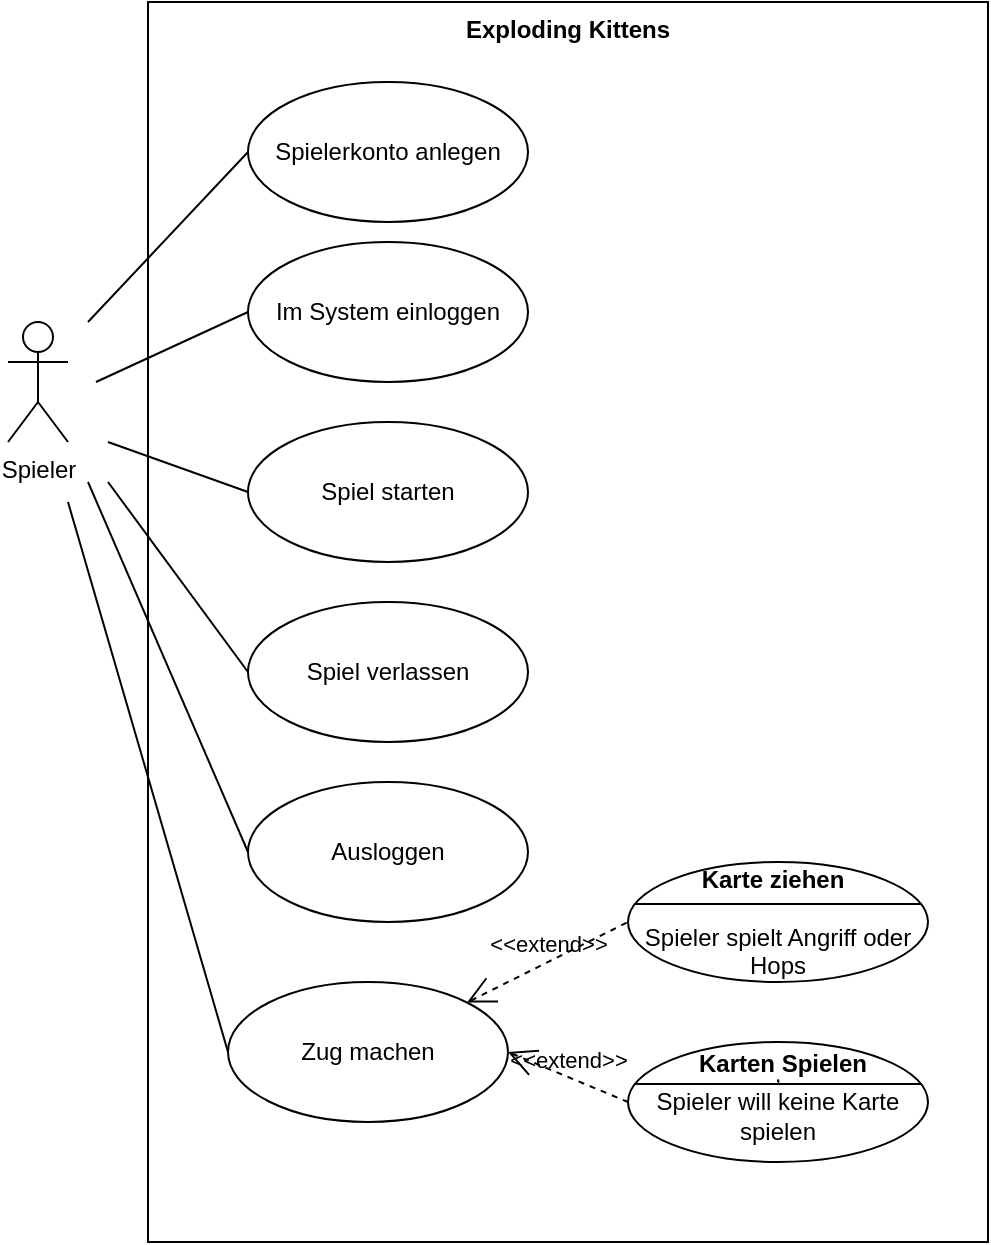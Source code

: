 <mxfile version="15.7.3" type="github" pages="2">
  <diagram id="6F1woQdianH5xqDm68fj" name="Use Case Allgemein">
    <mxGraphModel dx="1022" dy="468" grid="1" gridSize="10" guides="1" tooltips="1" connect="1" arrows="1" fold="1" page="1" pageScale="1" pageWidth="827" pageHeight="1169" math="0" shadow="0">
      <root>
        <mxCell id="LaAg7UQYB_QFaEPeOb5D-0" />
        <mxCell id="LaAg7UQYB_QFaEPeOb5D-1" parent="LaAg7UQYB_QFaEPeOb5D-0" />
        <mxCell id="LaAg7UQYB_QFaEPeOb5D-2" value="Spieler" style="shape=umlActor;html=1;verticalLabelPosition=bottom;verticalAlign=top;align=center;" parent="LaAg7UQYB_QFaEPeOb5D-1" vertex="1">
          <mxGeometry x="210" y="200" width="30" height="60" as="geometry" />
        </mxCell>
        <mxCell id="LaAg7UQYB_QFaEPeOb5D-3" value="Exploding Kittens" style="shape=rect;html=1;verticalAlign=top;fontStyle=1;whiteSpace=wrap;align=center;" parent="LaAg7UQYB_QFaEPeOb5D-1" vertex="1">
          <mxGeometry x="280" y="40" width="420" height="620" as="geometry" />
        </mxCell>
        <mxCell id="LaAg7UQYB_QFaEPeOb5D-4" value="Spielerkonto anlegen" style="ellipse;whiteSpace=wrap;html=1;" parent="LaAg7UQYB_QFaEPeOb5D-1" vertex="1">
          <mxGeometry x="330" y="80" width="140" height="70" as="geometry" />
        </mxCell>
        <mxCell id="LaAg7UQYB_QFaEPeOb5D-5" value="Im System einloggen" style="ellipse;whiteSpace=wrap;html=1;" parent="LaAg7UQYB_QFaEPeOb5D-1" vertex="1">
          <mxGeometry x="330" y="160" width="140" height="70" as="geometry" />
        </mxCell>
        <mxCell id="LaAg7UQYB_QFaEPeOb5D-7" value="Spiel starten" style="ellipse;whiteSpace=wrap;html=1;" parent="LaAg7UQYB_QFaEPeOb5D-1" vertex="1">
          <mxGeometry x="330" y="250" width="140" height="70" as="geometry" />
        </mxCell>
        <mxCell id="LaAg7UQYB_QFaEPeOb5D-8" value="Zug machen" style="ellipse;whiteSpace=wrap;html=1;" parent="LaAg7UQYB_QFaEPeOb5D-1" vertex="1">
          <mxGeometry x="320" y="530" width="140" height="70" as="geometry" />
        </mxCell>
        <mxCell id="LaAg7UQYB_QFaEPeOb5D-9" value="" style="edgeStyle=none;html=1;endArrow=none;verticalAlign=bottom;rounded=0;entryX=0;entryY=0.5;entryDx=0;entryDy=0;" parent="LaAg7UQYB_QFaEPeOb5D-1" target="LaAg7UQYB_QFaEPeOb5D-4" edge="1">
          <mxGeometry width="160" relative="1" as="geometry">
            <mxPoint x="250" y="200" as="sourcePoint" />
            <mxPoint x="380" y="230" as="targetPoint" />
          </mxGeometry>
        </mxCell>
        <mxCell id="LaAg7UQYB_QFaEPeOb5D-10" value="" style="edgeStyle=none;html=1;endArrow=none;verticalAlign=bottom;rounded=0;entryX=0;entryY=0.5;entryDx=0;entryDy=0;" parent="LaAg7UQYB_QFaEPeOb5D-1" target="LaAg7UQYB_QFaEPeOb5D-5" edge="1">
          <mxGeometry width="160" relative="1" as="geometry">
            <mxPoint x="254" y="230" as="sourcePoint" />
            <mxPoint x="414" y="230" as="targetPoint" />
          </mxGeometry>
        </mxCell>
        <mxCell id="LaAg7UQYB_QFaEPeOb5D-11" value="" style="edgeStyle=none;html=1;endArrow=none;verticalAlign=bottom;rounded=0;entryX=0;entryY=0.5;entryDx=0;entryDy=0;" parent="LaAg7UQYB_QFaEPeOb5D-1" target="LaAg7UQYB_QFaEPeOb5D-7" edge="1">
          <mxGeometry width="160" relative="1" as="geometry">
            <mxPoint x="260" y="260" as="sourcePoint" />
            <mxPoint x="390" y="295" as="targetPoint" />
          </mxGeometry>
        </mxCell>
        <mxCell id="LaAg7UQYB_QFaEPeOb5D-12" value="" style="edgeStyle=none;html=1;endArrow=none;verticalAlign=bottom;rounded=0;entryX=0;entryY=0.5;entryDx=0;entryDy=0;" parent="LaAg7UQYB_QFaEPeOb5D-1" target="LaAg7UQYB_QFaEPeOb5D-8" edge="1">
          <mxGeometry width="160" relative="1" as="geometry">
            <mxPoint x="240" y="290" as="sourcePoint" />
            <mxPoint x="370" y="460" as="targetPoint" />
          </mxGeometry>
        </mxCell>
        <mxCell id="LaAg7UQYB_QFaEPeOb5D-13" value="&lt;br&gt;&lt;br&gt;Spieler spielt Angriff oder Hops" style="html=1;shape=mxgraph.sysml.useCaseExtPt;whiteSpace=wrap;align=center;" parent="LaAg7UQYB_QFaEPeOb5D-1" vertex="1">
          <mxGeometry x="520" y="470" width="150" height="60" as="geometry" />
        </mxCell>
        <mxCell id="LaAg7UQYB_QFaEPeOb5D-14" value="Karte ziehen" style="resizable=0;html=1;verticalAlign=middle;align=center;labelBackgroundColor=none;fontStyle=1;" parent="LaAg7UQYB_QFaEPeOb5D-13" connectable="0" vertex="1">
          <mxGeometry x="75" y="12.75" as="geometry">
            <mxPoint x="-3" y="-4" as="offset" />
          </mxGeometry>
        </mxCell>
        <mxCell id="zrvLJ-EqaouV1MmhGX9n-1" value="&amp;lt;&amp;lt;extend&amp;gt;&amp;gt;" style="edgeStyle=none;html=1;startArrow=open;endArrow=none;startSize=12;verticalAlign=bottom;dashed=1;labelBackgroundColor=none;rounded=0;entryX=0;entryY=0.5;entryDx=0;entryDy=0;entryPerimeter=0;exitX=1;exitY=0;exitDx=0;exitDy=0;" parent="LaAg7UQYB_QFaEPeOb5D-1" source="LaAg7UQYB_QFaEPeOb5D-8" target="LaAg7UQYB_QFaEPeOb5D-13" edge="1">
          <mxGeometry width="160" relative="1" as="geometry">
            <mxPoint x="460" y="440" as="sourcePoint" />
            <mxPoint x="620" y="440" as="targetPoint" />
          </mxGeometry>
        </mxCell>
        <mxCell id="LaAg7UQYB_QFaEPeOb5D-15" value=",&lt;br&gt;Spieler will keine Karte spielen" style="html=1;shape=mxgraph.sysml.useCaseExtPt;whiteSpace=wrap;align=center;" parent="LaAg7UQYB_QFaEPeOb5D-1" vertex="1">
          <mxGeometry x="520" y="560" width="150" height="60" as="geometry" />
        </mxCell>
        <mxCell id="LaAg7UQYB_QFaEPeOb5D-16" value="Karten Spielen" style="resizable=0;html=1;verticalAlign=middle;align=center;labelBackgroundColor=none;fontStyle=1;" parent="LaAg7UQYB_QFaEPeOb5D-15" connectable="0" vertex="1">
          <mxGeometry x="75" y="12.75" as="geometry">
            <mxPoint x="2" y="-2" as="offset" />
          </mxGeometry>
        </mxCell>
        <mxCell id="BDkslX-1xsg9H2H8B6L9-0" value="&amp;lt;&amp;lt;extend&amp;gt;&amp;gt;" style="edgeStyle=none;html=1;startArrow=open;endArrow=none;startSize=12;verticalAlign=bottom;dashed=1;labelBackgroundColor=none;rounded=0;entryX=0;entryY=0.5;entryDx=0;entryDy=0;entryPerimeter=0;exitX=1;exitY=0.5;exitDx=0;exitDy=0;" parent="LaAg7UQYB_QFaEPeOb5D-1" source="LaAg7UQYB_QFaEPeOb5D-8" target="LaAg7UQYB_QFaEPeOb5D-15" edge="1">
          <mxGeometry width="160" relative="1" as="geometry">
            <mxPoint x="510" y="270" as="sourcePoint" />
            <mxPoint x="670" y="270" as="targetPoint" />
          </mxGeometry>
        </mxCell>
        <mxCell id="1oUg0poN9w0JFjkqTVPO-0" value="Spiel verlassen" style="ellipse;whiteSpace=wrap;html=1;" vertex="1" parent="LaAg7UQYB_QFaEPeOb5D-1">
          <mxGeometry x="330" y="340" width="140" height="70" as="geometry" />
        </mxCell>
        <mxCell id="1oUg0poN9w0JFjkqTVPO-1" value="Ausloggen" style="ellipse;whiteSpace=wrap;html=1;" vertex="1" parent="LaAg7UQYB_QFaEPeOb5D-1">
          <mxGeometry x="330" y="430" width="140" height="70" as="geometry" />
        </mxCell>
        <mxCell id="1oUg0poN9w0JFjkqTVPO-2" value="" style="edgeStyle=none;html=1;endArrow=none;verticalAlign=bottom;rounded=0;exitX=0;exitY=0.5;exitDx=0;exitDy=0;" edge="1" parent="LaAg7UQYB_QFaEPeOb5D-1" source="1oUg0poN9w0JFjkqTVPO-1">
          <mxGeometry width="160" relative="1" as="geometry">
            <mxPoint x="520" y="390" as="sourcePoint" />
            <mxPoint x="250" y="280" as="targetPoint" />
          </mxGeometry>
        </mxCell>
        <mxCell id="1oUg0poN9w0JFjkqTVPO-3" value="" style="edgeStyle=none;html=1;endArrow=none;verticalAlign=bottom;rounded=0;exitX=0;exitY=0.5;exitDx=0;exitDy=0;" edge="1" parent="LaAg7UQYB_QFaEPeOb5D-1" source="1oUg0poN9w0JFjkqTVPO-0">
          <mxGeometry width="160" relative="1" as="geometry">
            <mxPoint x="520" y="390" as="sourcePoint" />
            <mxPoint x="260" y="280" as="targetPoint" />
          </mxGeometry>
        </mxCell>
      </root>
    </mxGraphModel>
  </diagram>
  <diagram id="RYIv15WG0DeL-ki6rHGi" name="Use Case Karteneffekte">
    <mxGraphModel dx="852" dy="390" grid="1" gridSize="10" guides="1" tooltips="1" connect="1" arrows="1" fold="1" page="1" pageScale="1" pageWidth="827" pageHeight="1169" math="0" shadow="0">
      <root>
        <mxCell id="Notwp4Q2PA6i_bN2rNuf-0" />
        <mxCell id="Notwp4Q2PA6i_bN2rNuf-1" parent="Notwp4Q2PA6i_bN2rNuf-0" />
        <mxCell id="gsuQyHT1XGzZIKAlHM_6-21" value="Exploding Kittens" style="shape=rect;html=1;verticalAlign=top;fontStyle=1;whiteSpace=wrap;align=center;" parent="Notwp4Q2PA6i_bN2rNuf-1" vertex="1">
          <mxGeometry x="160" y="70" width="550" height="730" as="geometry" />
        </mxCell>
        <mxCell id="Notwp4Q2PA6i_bN2rNuf-2" value="Spieler am Zug" style="shape=umlActor;html=1;verticalLabelPosition=bottom;verticalAlign=top;align=center;" parent="Notwp4Q2PA6i_bN2rNuf-1" vertex="1">
          <mxGeometry x="80" y="400" width="30" height="60" as="geometry" />
        </mxCell>
        <mxCell id="Notwp4Q2PA6i_bN2rNuf-10" value="Angriff spielen" style="ellipse;whiteSpace=wrap;html=1;" parent="Notwp4Q2PA6i_bN2rNuf-1" vertex="1">
          <mxGeometry x="238.5" y="440" width="130" height="50" as="geometry" />
        </mxCell>
        <mxCell id="Notwp4Q2PA6i_bN2rNuf-11" value="Hops spielen" style="ellipse;whiteSpace=wrap;html=1;" parent="Notwp4Q2PA6i_bN2rNuf-1" vertex="1">
          <mxGeometry x="325" y="520" width="130" height="50" as="geometry" />
        </mxCell>
        <mxCell id="Notwp4Q2PA6i_bN2rNuf-12" value="Wunsch spielen" style="ellipse;whiteSpace=wrap;html=1;" parent="Notwp4Q2PA6i_bN2rNuf-1" vertex="1">
          <mxGeometry x="185" y="220" width="140" height="60" as="geometry" />
        </mxCell>
        <mxCell id="Notwp4Q2PA6i_bN2rNuf-13" value="Mischen spielen" style="ellipse;whiteSpace=wrap;html=1;" parent="Notwp4Q2PA6i_bN2rNuf-1" vertex="1">
          <mxGeometry x="238.5" y="590" width="130" height="50" as="geometry" />
        </mxCell>
        <mxCell id="Notwp4Q2PA6i_bN2rNuf-14" value="Blick in die Zukunft spielen" style="ellipse;whiteSpace=wrap;html=1;" parent="Notwp4Q2PA6i_bN2rNuf-1" vertex="1">
          <mxGeometry x="238.5" y="660" width="130" height="50" as="geometry" />
        </mxCell>
        <mxCell id="Notwp4Q2PA6i_bN2rNuf-15" value="Katzenpärchen spielen" style="ellipse;whiteSpace=wrap;html=1;" parent="Notwp4Q2PA6i_bN2rNuf-1" vertex="1">
          <mxGeometry x="238.5" y="730" width="130" height="50" as="geometry" />
        </mxCell>
        <mxCell id="Notwp4Q2PA6i_bN2rNuf-17" value="Mitspieler" style="shape=umlActor;html=1;verticalLabelPosition=bottom;verticalAlign=top;align=center;" parent="Notwp4Q2PA6i_bN2rNuf-1" vertex="1">
          <mxGeometry x="80" y="210" width="30" height="60" as="geometry" />
        </mxCell>
        <mxCell id="Notwp4Q2PA6i_bN2rNuf-9" value="NÖ! spielen" style="ellipse;whiteSpace=wrap;html=1;" parent="Notwp4Q2PA6i_bN2rNuf-1" vertex="1">
          <mxGeometry x="190" y="100" width="130" height="50" as="geometry" />
        </mxCell>
        <mxCell id="Notwp4Q2PA6i_bN2rNuf-25" value="" style="edgeStyle=none;html=1;endArrow=none;verticalAlign=bottom;rounded=0;entryX=0;entryY=0.5;entryDx=0;entryDy=0;" parent="Notwp4Q2PA6i_bN2rNuf-1" target="Notwp4Q2PA6i_bN2rNuf-9" edge="1">
          <mxGeometry width="160" relative="1" as="geometry">
            <mxPoint x="120" y="210" as="sourcePoint" />
            <mxPoint x="230" y="230" as="targetPoint" />
          </mxGeometry>
        </mxCell>
        <mxCell id="HHM2Nzrg_tB8TiEfupUY-0" value="" style="edgeStyle=none;html=1;endArrow=block;endFill=0;endSize=12;verticalAlign=bottom;rounded=0;exitX=0.5;exitY=0;exitDx=0;exitDy=0;exitPerimeter=0;" parent="Notwp4Q2PA6i_bN2rNuf-1" source="Notwp4Q2PA6i_bN2rNuf-2" edge="1">
          <mxGeometry width="160" relative="1" as="geometry">
            <mxPoint x="280" y="380" as="sourcePoint" />
            <mxPoint x="95" y="290" as="targetPoint" />
          </mxGeometry>
        </mxCell>
        <mxCell id="HHM2Nzrg_tB8TiEfupUY-1" value="" style="edgeStyle=none;html=1;endArrow=none;verticalAlign=bottom;rounded=0;entryX=0;entryY=0.5;entryDx=0;entryDy=0;" parent="Notwp4Q2PA6i_bN2rNuf-1" target="Notwp4Q2PA6i_bN2rNuf-13" edge="1">
          <mxGeometry width="160" relative="1" as="geometry">
            <mxPoint x="120" y="460" as="sourcePoint" />
            <mxPoint x="280" y="460" as="targetPoint" />
          </mxGeometry>
        </mxCell>
        <mxCell id="HHM2Nzrg_tB8TiEfupUY-2" value="" style="edgeStyle=none;html=1;endArrow=none;verticalAlign=bottom;rounded=0;entryX=0;entryY=0.5;entryDx=0;entryDy=0;" parent="Notwp4Q2PA6i_bN2rNuf-1" target="Notwp4Q2PA6i_bN2rNuf-12" edge="1">
          <mxGeometry width="160" relative="1" as="geometry">
            <mxPoint x="120" y="390" as="sourcePoint" />
            <mxPoint x="280" y="440" as="targetPoint" />
          </mxGeometry>
        </mxCell>
        <mxCell id="HHM2Nzrg_tB8TiEfupUY-3" value="" style="edgeStyle=none;html=1;endArrow=none;verticalAlign=bottom;rounded=0;entryX=0;entryY=0.5;entryDx=0;entryDy=0;" parent="Notwp4Q2PA6i_bN2rNuf-1" target="Notwp4Q2PA6i_bN2rNuf-11" edge="1">
          <mxGeometry width="160" relative="1" as="geometry">
            <mxPoint x="120" y="440" as="sourcePoint" />
            <mxPoint x="280" y="420" as="targetPoint" />
          </mxGeometry>
        </mxCell>
        <mxCell id="HHM2Nzrg_tB8TiEfupUY-4" value="" style="edgeStyle=none;html=1;endArrow=none;verticalAlign=bottom;rounded=0;entryX=0;entryY=0.5;entryDx=0;entryDy=0;" parent="Notwp4Q2PA6i_bN2rNuf-1" target="Notwp4Q2PA6i_bN2rNuf-10" edge="1">
          <mxGeometry width="160" relative="1" as="geometry">
            <mxPoint x="120" y="430" as="sourcePoint" />
            <mxPoint x="300" y="429.5" as="targetPoint" />
          </mxGeometry>
        </mxCell>
        <mxCell id="HHM2Nzrg_tB8TiEfupUY-5" value="" style="edgeStyle=none;html=1;endArrow=none;verticalAlign=bottom;rounded=0;entryX=0;entryY=0.5;entryDx=0;entryDy=0;startArrow=none;" parent="Notwp4Q2PA6i_bN2rNuf-1" target="Notwp4Q2PA6i_bN2rNuf-15" edge="1">
          <mxGeometry width="160" relative="1" as="geometry">
            <mxPoint x="100" y="500" as="sourcePoint" />
            <mxPoint x="190" y="540" as="targetPoint" />
          </mxGeometry>
        </mxCell>
        <mxCell id="HHM2Nzrg_tB8TiEfupUY-6" value="" style="edgeStyle=none;html=1;endArrow=none;verticalAlign=bottom;rounded=0;entryX=0;entryY=0.5;entryDx=0;entryDy=0;" parent="Notwp4Q2PA6i_bN2rNuf-1" target="Notwp4Q2PA6i_bN2rNuf-14" edge="1">
          <mxGeometry width="160" relative="1" as="geometry">
            <mxPoint x="120" y="490" as="sourcePoint" />
            <mxPoint x="240" y="520" as="targetPoint" />
          </mxGeometry>
        </mxCell>
        <mxCell id="WBfomwX1NmuAMCi2ByhZ-4" value="&lt;br&gt;Exploding Kitten zurück in den Kartenstapel legen" style="html=1;shape=mxgraph.sysml.useCaseExtPt;whiteSpace=wrap;align=center;" parent="Notwp4Q2PA6i_bN2rNuf-1" vertex="1">
          <mxGeometry x="484.12" y="190" width="149" height="90" as="geometry" />
        </mxCell>
        <mxCell id="WBfomwX1NmuAMCi2ByhZ-5" value="&lt;br&gt;Entschärfen spielen" style="resizable=0;html=1;verticalAlign=middle;align=center;labelBackgroundColor=none;fontStyle=1;" parent="WBfomwX1NmuAMCi2ByhZ-4" connectable="0" vertex="1">
          <mxGeometry x="74.5" y="19.125" as="geometry">
            <mxPoint x="-3" y="-4" as="offset" />
          </mxGeometry>
        </mxCell>
        <mxCell id="WBfomwX1NmuAMCi2ByhZ-8" value="Spieler explodiert und scheidet aus" style="ellipse;whiteSpace=wrap;html=1;" parent="Notwp4Q2PA6i_bN2rNuf-1" vertex="1">
          <mxGeometry x="520" y="340" width="140" height="50" as="geometry" />
        </mxCell>
        <mxCell id="WBfomwX1NmuAMCi2ByhZ-9" value="&#xa;Condition: {Entschärfen auf der Hand == True}&#xa;" style="shape=note;size=11;spacingLeft=5;align=left;whiteSpace=wrap;" parent="Notwp4Q2PA6i_bN2rNuf-1" vertex="1">
          <mxGeometry x="474.25" y="295" width="220" height="30" as="geometry" />
        </mxCell>
        <mxCell id="WBfomwX1NmuAMCi2ByhZ-10" value="&amp;lt;&amp;lt;extend&amp;gt;&amp;gt;" style="align=right;html=1;verticalAlign=bottom;rounded=0;labelBackgroundColor=none;endArrow=open;endSize=12;dashed=1;exitX=0;exitY=0.625;exitDx=0;exitDy=0;exitPerimeter=0;entryX=1;entryY=0;entryDx=0;entryDy=0;" parent="Notwp4Q2PA6i_bN2rNuf-1" source="WBfomwX1NmuAMCi2ByhZ-4" target="Notwp4Q2PA6i_bN2rNuf-6" edge="1">
          <mxGeometry x="-0.437" relative="1" as="geometry">
            <mxPoint x="630" y="261" as="targetPoint" />
            <mxPoint x="470" y="309" as="sourcePoint" />
            <mxPoint as="offset" />
          </mxGeometry>
        </mxCell>
        <mxCell id="WBfomwX1NmuAMCi2ByhZ-14" value="&#xa;Condition: {Entschärfen auf der Hand == False}&#xa;" style="shape=note;size=15;spacingLeft=5;align=left;whiteSpace=wrap;" parent="Notwp4Q2PA6i_bN2rNuf-1" vertex="1">
          <mxGeometry x="475.25" y="400" width="219" height="30" as="geometry" />
        </mxCell>
        <mxCell id="WBfomwX1NmuAMCi2ByhZ-15" value="&amp;lt;&amp;lt;extend&amp;gt;&amp;gt;" style="align=right;html=1;verticalAlign=bottom;rounded=0;labelBackgroundColor=none;endArrow=open;endSize=12;dashed=1;entryX=1;entryY=1;entryDx=0;entryDy=0;exitX=0;exitY=0.5;exitDx=0;exitDy=0;" parent="Notwp4Q2PA6i_bN2rNuf-1" source="WBfomwX1NmuAMCi2ByhZ-8" target="Notwp4Q2PA6i_bN2rNuf-6" edge="1">
          <mxGeometry x="-0.394" y="7" relative="1" as="geometry">
            <mxPoint x="360" y="399" as="targetPoint" />
            <mxPoint x="520" y="399" as="sourcePoint" />
            <mxPoint as="offset" />
          </mxGeometry>
        </mxCell>
        <mxCell id="WBfomwX1NmuAMCi2ByhZ-16" value="" style="edgeStyle=none;html=1;endArrow=none;rounded=0;labelBackgroundColor=none;dashed=1;exitX=0;exitY=0;exitDx=0;exitDy=0;exitPerimeter=0;" parent="Notwp4Q2PA6i_bN2rNuf-1" source="WBfomwX1NmuAMCi2ByhZ-14" edge="1">
          <mxGeometry relative="1" as="geometry">
            <mxPoint x="500" y="360" as="targetPoint" />
            <mxPoint x="496" y="370" as="sourcePoint" />
            <Array as="points">
              <mxPoint x="500" y="360" />
            </Array>
          </mxGeometry>
        </mxCell>
        <mxCell id="WBfomwX1NmuAMCi2ByhZ-17" value="&amp;nbsp;Gespielte Karte&lt;br&gt;neutralisieren" style="ellipse;whiteSpace=wrap;html=1;" parent="Notwp4Q2PA6i_bN2rNuf-1" vertex="1">
          <mxGeometry x="456.75" y="100" width="153.25" height="45" as="geometry" />
        </mxCell>
        <mxCell id="WBfomwX1NmuAMCi2ByhZ-18" value="&amp;lt;&amp;lt;include&amp;gt;&amp;gt;" style="edgeStyle=none;html=1;endArrow=open;verticalAlign=bottom;dashed=1;labelBackgroundColor=none;rounded=0;exitX=1;exitY=0.5;exitDx=0;exitDy=0;entryX=0;entryY=0.5;entryDx=0;entryDy=0;" parent="Notwp4Q2PA6i_bN2rNuf-1" source="Notwp4Q2PA6i_bN2rNuf-9" target="WBfomwX1NmuAMCi2ByhZ-17" edge="1">
          <mxGeometry width="160" relative="1" as="geometry">
            <mxPoint x="290" y="360" as="sourcePoint" />
            <mxPoint x="450" y="360" as="targetPoint" />
          </mxGeometry>
        </mxCell>
        <mxCell id="WBfomwX1NmuAMCi2ByhZ-21" value="&amp;lt;&amp;lt;include&amp;gt;&amp;gt;" style="edgeStyle=none;html=1;endArrow=open;verticalAlign=bottom;dashed=1;labelBackgroundColor=none;rounded=0;exitX=1;exitY=0.5;exitDx=0;exitDy=0;" parent="Notwp4Q2PA6i_bN2rNuf-1" source="Notwp4Q2PA6i_bN2rNuf-11" target="gsuQyHT1XGzZIKAlHM_6-12" edge="1">
          <mxGeometry width="160" relative="1" as="geometry">
            <mxPoint x="290" y="450" as="sourcePoint" />
            <mxPoint x="494.07" y="528.66" as="targetPoint" />
          </mxGeometry>
        </mxCell>
        <mxCell id="WBfomwX1NmuAMCi2ByhZ-23" value="Karte dem Spieler geben&amp;nbsp;" style="ellipse;whiteSpace=wrap;html=1;" parent="Notwp4Q2PA6i_bN2rNuf-1" vertex="1">
          <mxGeometry x="324.38" y="160" width="132.25" height="50" as="geometry" />
        </mxCell>
        <mxCell id="WBfomwX1NmuAMCi2ByhZ-24" value="Kartenstapel mischen" style="ellipse;whiteSpace=wrap;html=1;" parent="Notwp4Q2PA6i_bN2rNuf-1" vertex="1">
          <mxGeometry x="486.68" y="590" width="143.88" height="56.25" as="geometry" />
        </mxCell>
        <mxCell id="WBfomwX1NmuAMCi2ByhZ-25" value="&amp;lt;&amp;lt;include&amp;gt;&amp;gt;" style="edgeStyle=none;html=1;endArrow=open;verticalAlign=bottom;dashed=1;labelBackgroundColor=none;rounded=0;exitX=1;exitY=0.5;exitDx=0;exitDy=0;entryX=0;entryY=0.5;entryDx=0;entryDy=0;" parent="Notwp4Q2PA6i_bN2rNuf-1" source="Notwp4Q2PA6i_bN2rNuf-13" target="WBfomwX1NmuAMCi2ByhZ-24" edge="1">
          <mxGeometry width="160" relative="1" as="geometry">
            <mxPoint x="290" y="650" as="sourcePoint" />
            <mxPoint x="450" y="650" as="targetPoint" />
          </mxGeometry>
        </mxCell>
        <mxCell id="WBfomwX1NmuAMCi2ByhZ-26" value="Oberen 3 Karten des Kartenstapels anschauen&amp;nbsp;" style="ellipse;whiteSpace=wrap;html=1;" parent="Notwp4Q2PA6i_bN2rNuf-1" vertex="1">
          <mxGeometry x="489.12" y="655" width="144" height="60" as="geometry" />
        </mxCell>
        <mxCell id="WBfomwX1NmuAMCi2ByhZ-27" value="&amp;lt;&amp;lt;include&amp;gt;&amp;gt;" style="edgeStyle=none;html=1;endArrow=open;verticalAlign=bottom;dashed=1;labelBackgroundColor=none;rounded=0;exitX=1;exitY=0.5;exitDx=0;exitDy=0;entryX=0;entryY=0.5;entryDx=0;entryDy=0;" parent="Notwp4Q2PA6i_bN2rNuf-1" source="Notwp4Q2PA6i_bN2rNuf-14" target="WBfomwX1NmuAMCi2ByhZ-26" edge="1">
          <mxGeometry width="160" relative="1" as="geometry">
            <mxPoint x="290" y="760" as="sourcePoint" />
            <mxPoint x="450" y="760" as="targetPoint" />
          </mxGeometry>
        </mxCell>
        <mxCell id="WBfomwX1NmuAMCi2ByhZ-28" value="Karte beim Mitspieler ziehen" style="ellipse;whiteSpace=wrap;html=1;" parent="Notwp4Q2PA6i_bN2rNuf-1" vertex="1">
          <mxGeometry x="482.93" y="730" width="142.88" height="50" as="geometry" />
        </mxCell>
        <mxCell id="WBfomwX1NmuAMCi2ByhZ-29" value="&amp;lt;&amp;lt;include&amp;gt;&amp;gt;" style="edgeStyle=none;html=1;endArrow=open;verticalAlign=bottom;dashed=1;labelBackgroundColor=none;rounded=0;exitX=1;exitY=0.5;exitDx=0;exitDy=0;entryX=0;entryY=0.5;entryDx=0;entryDy=0;" parent="Notwp4Q2PA6i_bN2rNuf-1" source="Notwp4Q2PA6i_bN2rNuf-15" target="WBfomwX1NmuAMCi2ByhZ-28" edge="1">
          <mxGeometry width="160" relative="1" as="geometry">
            <mxPoint x="290" y="750" as="sourcePoint" />
            <mxPoint x="450" y="750" as="targetPoint" />
          </mxGeometry>
        </mxCell>
        <mxCell id="gsuQyHT1XGzZIKAlHM_6-6" value="" style="edgeStyle=none;html=1;endArrow=none;verticalAlign=bottom;rounded=0;entryX=0;entryY=0.5;entryDx=0;entryDy=0;" parent="Notwp4Q2PA6i_bN2rNuf-1" target="WBfomwX1NmuAMCi2ByhZ-23" edge="1">
          <mxGeometry width="160" relative="1" as="geometry">
            <mxPoint x="120" y="230" as="sourcePoint" />
            <mxPoint x="470" y="310" as="targetPoint" />
          </mxGeometry>
        </mxCell>
        <mxCell id="gsuQyHT1XGzZIKAlHM_6-7" value="&amp;lt;&amp;lt;include&amp;gt;&amp;gt;" style="edgeStyle=none;html=1;endArrow=open;verticalAlign=bottom;dashed=1;labelBackgroundColor=none;rounded=0;exitX=1;exitY=0.5;exitDx=0;exitDy=0;entryX=0;entryY=1;entryDx=0;entryDy=0;" parent="Notwp4Q2PA6i_bN2rNuf-1" source="Notwp4Q2PA6i_bN2rNuf-12" target="WBfomwX1NmuAMCi2ByhZ-23" edge="1">
          <mxGeometry width="160" relative="1" as="geometry">
            <mxPoint x="310" y="310" as="sourcePoint" />
            <mxPoint x="470" y="310" as="targetPoint" />
          </mxGeometry>
        </mxCell>
        <mxCell id="gsuQyHT1XGzZIKAlHM_6-8" value="Karte ziehen" style="ellipse;whiteSpace=wrap;html=1;" parent="Notwp4Q2PA6i_bN2rNuf-1" vertex="1">
          <mxGeometry x="170" y="340" width="130" height="50" as="geometry" />
        </mxCell>
        <mxCell id="gsuQyHT1XGzZIKAlHM_6-9" value="" style="edgeStyle=none;html=1;endArrow=none;verticalAlign=bottom;rounded=0;entryX=0;entryY=0.5;entryDx=0;entryDy=0;" parent="Notwp4Q2PA6i_bN2rNuf-1" target="gsuQyHT1XGzZIKAlHM_6-8" edge="1">
          <mxGeometry width="160" relative="1" as="geometry">
            <mxPoint x="120" y="410" as="sourcePoint" />
            <mxPoint x="470" y="360" as="targetPoint" />
          </mxGeometry>
        </mxCell>
        <mxCell id="Notwp4Q2PA6i_bN2rNuf-6" value="Exploding Kitten ziehen&amp;nbsp;" style="ellipse;whiteSpace=wrap;html=1;" parent="Notwp4Q2PA6i_bN2rNuf-1" vertex="1">
          <mxGeometry x="320" y="285" width="130" height="50" as="geometry" />
        </mxCell>
        <mxCell id="gsuQyHT1XGzZIKAlHM_6-10" value="" style="edgeStyle=none;html=1;endArrow=none;rounded=0;labelBackgroundColor=none;dashed=1;exitX=0;exitY=0;exitDx=104.5;exitDy=0;exitPerimeter=0;" parent="Notwp4Q2PA6i_bN2rNuf-1" source="WBfomwX1NmuAMCi2ByhZ-9" edge="1">
          <mxGeometry relative="1" as="geometry">
            <mxPoint x="460" y="270" as="targetPoint" />
            <mxPoint x="770" y="175" as="sourcePoint" />
          </mxGeometry>
        </mxCell>
        <mxCell id="gsuQyHT1XGzZIKAlHM_6-12" value="Zug beenden" style="ellipse;whiteSpace=wrap;html=1;" parent="Notwp4Q2PA6i_bN2rNuf-1" vertex="1">
          <mxGeometry x="324.38" y="380" width="132.37" height="45" as="geometry" />
        </mxCell>
        <mxCell id="gsuQyHT1XGzZIKAlHM_6-18" value="&amp;lt;&amp;lt;extend&amp;gt;&amp;gt;" style="edgeStyle=none;html=1;startArrow=open;endArrow=none;startSize=12;verticalAlign=bottom;dashed=1;labelBackgroundColor=none;rounded=0;entryX=0;entryY=0.5;entryDx=0;entryDy=0;exitX=1;exitY=0;exitDx=0;exitDy=0;" parent="Notwp4Q2PA6i_bN2rNuf-1" source="gsuQyHT1XGzZIKAlHM_6-8" target="Notwp4Q2PA6i_bN2rNuf-6" edge="1">
          <mxGeometry width="160" relative="1" as="geometry">
            <mxPoint x="290" y="380" as="sourcePoint" />
            <mxPoint x="460" y="370" as="targetPoint" />
          </mxGeometry>
        </mxCell>
        <mxCell id="gsuQyHT1XGzZIKAlHM_6-25" value="&amp;lt;&amp;lt;include&amp;gt;&amp;gt;" style="edgeStyle=none;html=1;endArrow=open;verticalAlign=bottom;dashed=1;labelBackgroundColor=none;rounded=0;exitX=1;exitY=1;exitDx=0;exitDy=0;entryX=0;entryY=0.5;entryDx=0;entryDy=0;" parent="Notwp4Q2PA6i_bN2rNuf-1" source="gsuQyHT1XGzZIKAlHM_6-8" target="gsuQyHT1XGzZIKAlHM_6-12" edge="1">
          <mxGeometry width="160" relative="1" as="geometry">
            <mxPoint x="296.75" y="429" as="sourcePoint" />
            <mxPoint x="456.75" y="429" as="targetPoint" />
          </mxGeometry>
        </mxCell>
        <mxCell id="3jKxl1Jb22elASaTx3Br-1" value="&amp;lt;&amp;lt;include&amp;gt;&amp;gt;" style="edgeStyle=none;html=1;endArrow=open;verticalAlign=bottom;dashed=1;labelBackgroundColor=none;rounded=0;exitX=0.5;exitY=0;exitDx=0;exitDy=0;" parent="Notwp4Q2PA6i_bN2rNuf-1" source="Notwp4Q2PA6i_bN2rNuf-10" edge="1">
          <mxGeometry width="160" relative="1" as="geometry">
            <mxPoint x="300" y="450" as="sourcePoint" />
            <mxPoint x="350" y="420" as="targetPoint" />
          </mxGeometry>
        </mxCell>
      </root>
    </mxGraphModel>
  </diagram>
</mxfile>
